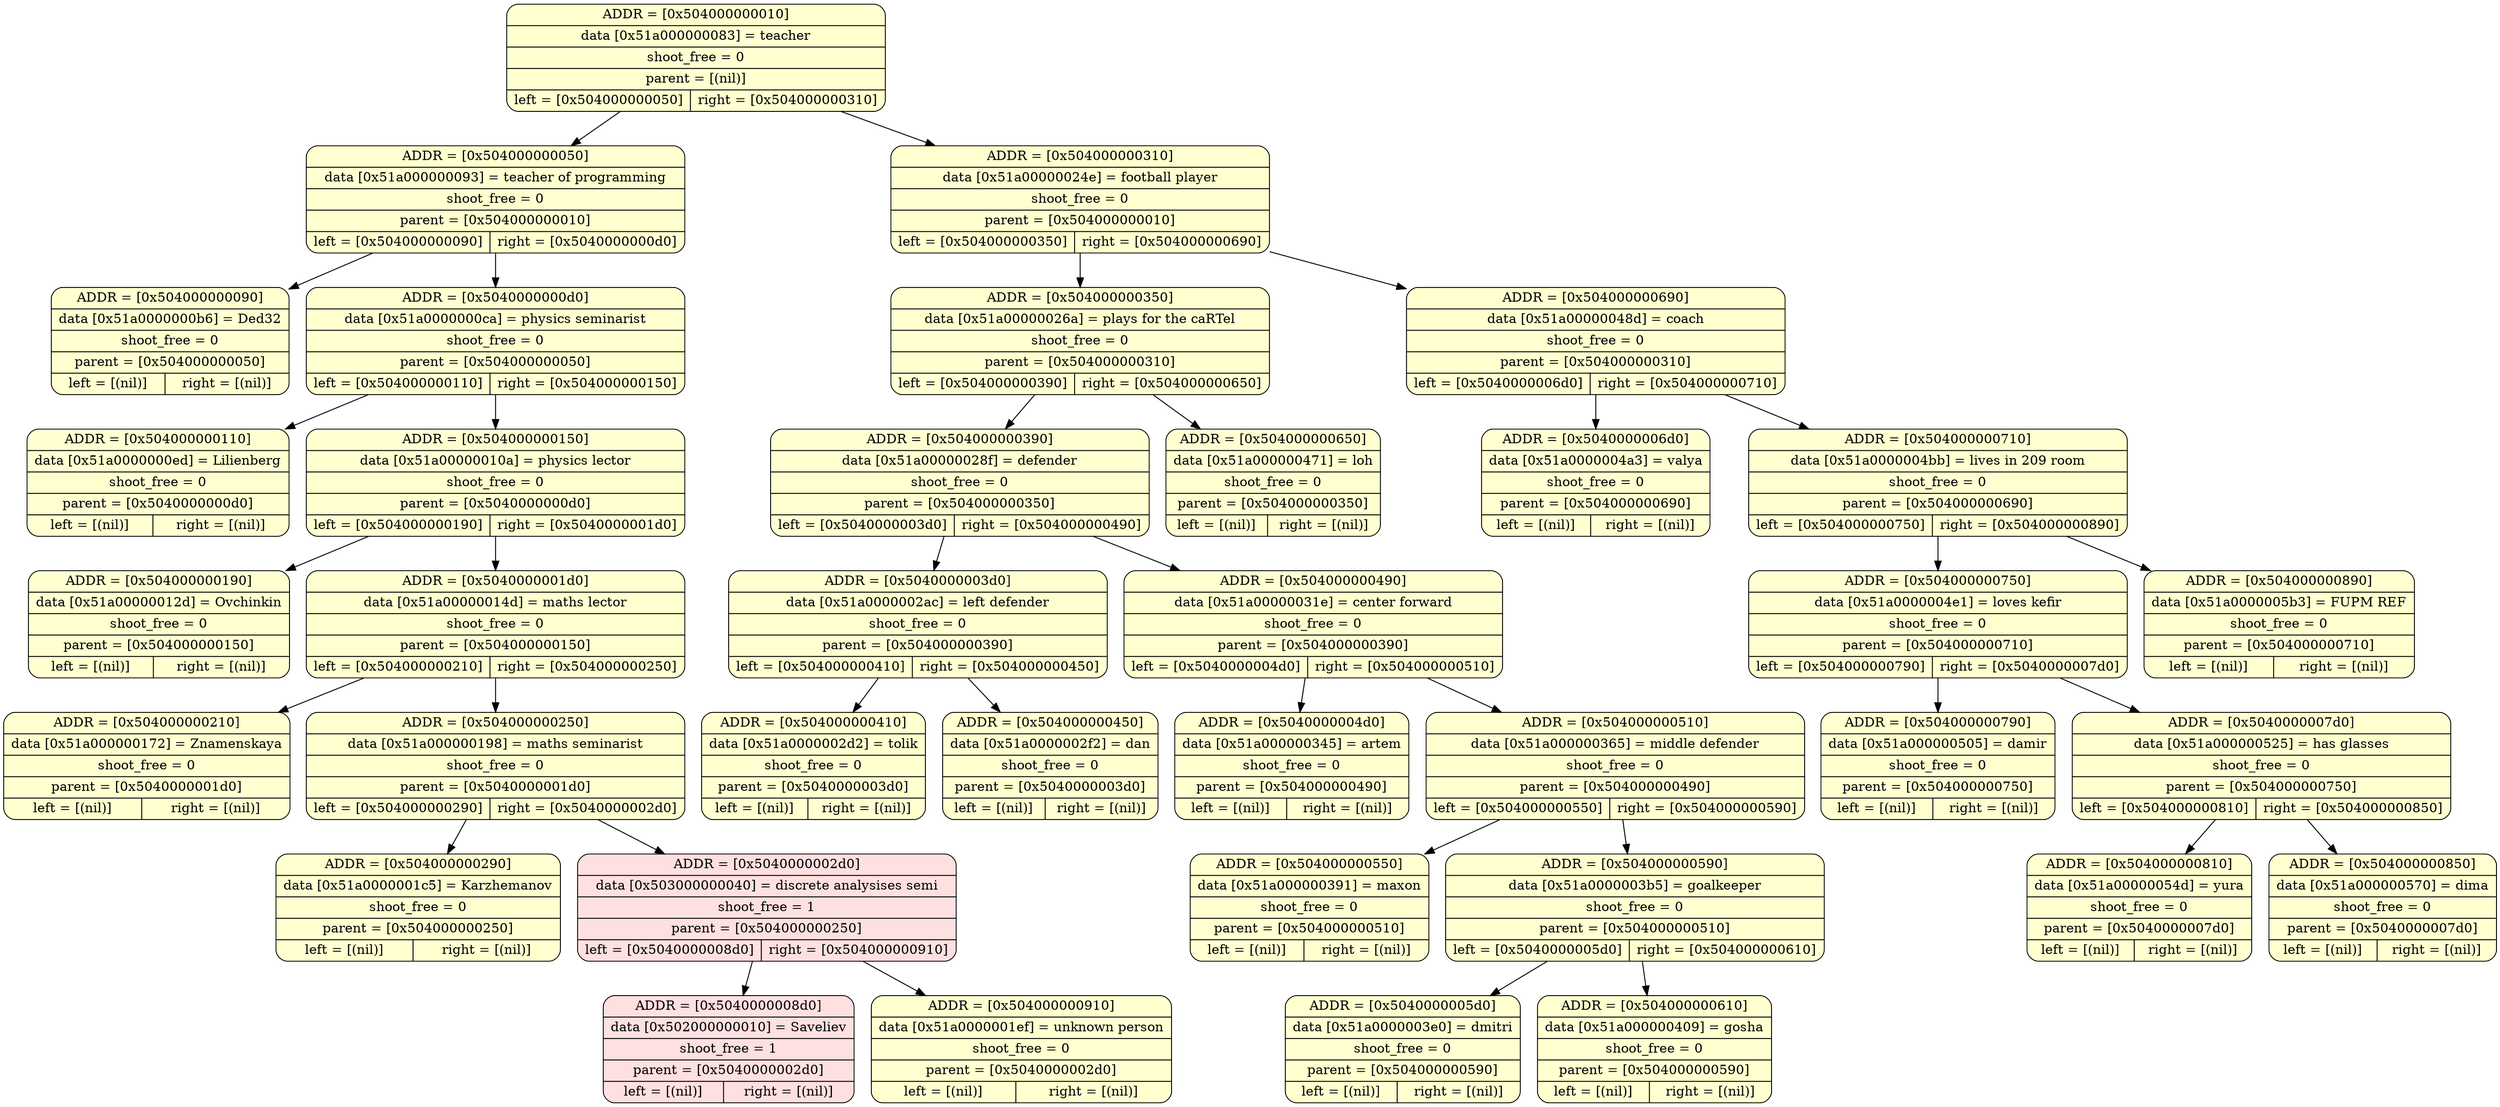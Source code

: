 digraph
{
bgcolor="transparent"
node0x504000000010 [shape=Mrecord; label = " { ADDR = [0x504000000010] | data [0x51a000000083] = teacher | shoot_free = 0 | parent = [(nil)] | { left = [0x504000000050] | right = [0x504000000310] } }"; style = filled; fillcolor = "#FFFFD0"];
node0x504000000010 -> node0x504000000050
;node0x504000000010 -> node0x504000000310
;node0x504000000050 [shape=Mrecord; label = " { ADDR = [0x504000000050] | data [0x51a000000093] = teacher of programming | shoot_free = 0 | parent = [0x504000000010] | { left = [0x504000000090] | right = [0x5040000000d0] } }"; style = filled; fillcolor = "#FFFFD0"];
node0x504000000050 -> node0x504000000090
;node0x504000000050 -> node0x5040000000d0
;node0x504000000090 [shape=Mrecord; label = " { ADDR = [0x504000000090] | data [0x51a0000000b6] = Ded32 | shoot_free = 0 | parent = [0x504000000050] | { left = [(nil)] | right = [(nil)] } }"; style = filled; fillcolor = "#FFFFD0"];
node0x5040000000d0 [shape=Mrecord; label = " { ADDR = [0x5040000000d0] | data [0x51a0000000ca] = physics seminarist | shoot_free = 0 | parent = [0x504000000050] | { left = [0x504000000110] | right = [0x504000000150] } }"; style = filled; fillcolor = "#FFFFD0"];
node0x5040000000d0 -> node0x504000000110
;node0x5040000000d0 -> node0x504000000150
;node0x504000000110 [shape=Mrecord; label = " { ADDR = [0x504000000110] | data [0x51a0000000ed] = Lilienberg | shoot_free = 0 | parent = [0x5040000000d0] | { left = [(nil)] | right = [(nil)] } }"; style = filled; fillcolor = "#FFFFD0"];
node0x504000000150 [shape=Mrecord; label = " { ADDR = [0x504000000150] | data [0x51a00000010a] = physics lector | shoot_free = 0 | parent = [0x5040000000d0] | { left = [0x504000000190] | right = [0x5040000001d0] } }"; style = filled; fillcolor = "#FFFFD0"];
node0x504000000150 -> node0x504000000190
;node0x504000000150 -> node0x5040000001d0
;node0x504000000190 [shape=Mrecord; label = " { ADDR = [0x504000000190] | data [0x51a00000012d] = Ovchinkin | shoot_free = 0 | parent = [0x504000000150] | { left = [(nil)] | right = [(nil)] } }"; style = filled; fillcolor = "#FFFFD0"];
node0x5040000001d0 [shape=Mrecord; label = " { ADDR = [0x5040000001d0] | data [0x51a00000014d] = maths lector | shoot_free = 0 | parent = [0x504000000150] | { left = [0x504000000210] | right = [0x504000000250] } }"; style = filled; fillcolor = "#FFFFD0"];
node0x5040000001d0 -> node0x504000000210
;node0x5040000001d0 -> node0x504000000250
;node0x504000000210 [shape=Mrecord; label = " { ADDR = [0x504000000210] | data [0x51a000000172] = Znamenskaya | shoot_free = 0 | parent = [0x5040000001d0] | { left = [(nil)] | right = [(nil)] } }"; style = filled; fillcolor = "#FFFFD0"];
node0x504000000250 [shape=Mrecord; label = " { ADDR = [0x504000000250] | data [0x51a000000198] = maths seminarist | shoot_free = 0 | parent = [0x5040000001d0] | { left = [0x504000000290] | right = [0x5040000002d0] } }"; style = filled; fillcolor = "#FFFFD0"];
node0x504000000250 -> node0x504000000290
;node0x504000000250 -> node0x5040000002d0
;node0x504000000290 [shape=Mrecord; label = " { ADDR = [0x504000000290] | data [0x51a0000001c5] = Karzhemanov | shoot_free = 0 | parent = [0x504000000250] | { left = [(nil)] | right = [(nil)] } }"; style = filled; fillcolor = "#FFFFD0"];
node0x5040000002d0 [shape=Mrecord; label = " { ADDR = [0x5040000002d0] | data [0x503000000040] = discrete analysises semi | shoot_free = 1 | parent = [0x504000000250] | { left = [0x5040000008d0] | right = [0x504000000910] } }"; style = filled; fillcolor = "#FFE0E0"];
node0x5040000002d0 -> node0x5040000008d0
;node0x5040000002d0 -> node0x504000000910
;node0x5040000008d0 [shape=Mrecord; label = " { ADDR = [0x5040000008d0] | data [0x502000000010] = Saveliev | shoot_free = 1 | parent = [0x5040000002d0] | { left = [(nil)] | right = [(nil)] } }"; style = filled; fillcolor = "#FFE0E0"];
node0x504000000910 [shape=Mrecord; label = " { ADDR = [0x504000000910] | data [0x51a0000001ef] = unknown person | shoot_free = 0 | parent = [0x5040000002d0] | { left = [(nil)] | right = [(nil)] } }"; style = filled; fillcolor = "#FFFFD0"];
node0x504000000310 [shape=Mrecord; label = " { ADDR = [0x504000000310] | data [0x51a00000024e] = football player | shoot_free = 0 | parent = [0x504000000010] | { left = [0x504000000350] | right = [0x504000000690] } }"; style = filled; fillcolor = "#FFFFD0"];
node0x504000000310 -> node0x504000000350
;node0x504000000310 -> node0x504000000690
;node0x504000000350 [shape=Mrecord; label = " { ADDR = [0x504000000350] | data [0x51a00000026a] = plays for the caRTel | shoot_free = 0 | parent = [0x504000000310] | { left = [0x504000000390] | right = [0x504000000650] } }"; style = filled; fillcolor = "#FFFFD0"];
node0x504000000350 -> node0x504000000390
;node0x504000000350 -> node0x504000000650
;node0x504000000390 [shape=Mrecord; label = " { ADDR = [0x504000000390] | data [0x51a00000028f] = defender | shoot_free = 0 | parent = [0x504000000350] | { left = [0x5040000003d0] | right = [0x504000000490] } }"; style = filled; fillcolor = "#FFFFD0"];
node0x504000000390 -> node0x5040000003d0
;node0x504000000390 -> node0x504000000490
;node0x5040000003d0 [shape=Mrecord; label = " { ADDR = [0x5040000003d0] | data [0x51a0000002ac] = left defender | shoot_free = 0 | parent = [0x504000000390] | { left = [0x504000000410] | right = [0x504000000450] } }"; style = filled; fillcolor = "#FFFFD0"];
node0x5040000003d0 -> node0x504000000410
;node0x5040000003d0 -> node0x504000000450
;node0x504000000410 [shape=Mrecord; label = " { ADDR = [0x504000000410] | data [0x51a0000002d2] = tolik | shoot_free = 0 | parent = [0x5040000003d0] | { left = [(nil)] | right = [(nil)] } }"; style = filled; fillcolor = "#FFFFD0"];
node0x504000000450 [shape=Mrecord; label = " { ADDR = [0x504000000450] | data [0x51a0000002f2] = dan | shoot_free = 0 | parent = [0x5040000003d0] | { left = [(nil)] | right = [(nil)] } }"; style = filled; fillcolor = "#FFFFD0"];
node0x504000000490 [shape=Mrecord; label = " { ADDR = [0x504000000490] | data [0x51a00000031e] = center forward | shoot_free = 0 | parent = [0x504000000390] | { left = [0x5040000004d0] | right = [0x504000000510] } }"; style = filled; fillcolor = "#FFFFD0"];
node0x504000000490 -> node0x5040000004d0
;node0x504000000490 -> node0x504000000510
;node0x5040000004d0 [shape=Mrecord; label = " { ADDR = [0x5040000004d0] | data [0x51a000000345] = artem | shoot_free = 0 | parent = [0x504000000490] | { left = [(nil)] | right = [(nil)] } }"; style = filled; fillcolor = "#FFFFD0"];
node0x504000000510 [shape=Mrecord; label = " { ADDR = [0x504000000510] | data [0x51a000000365] = middle defender | shoot_free = 0 | parent = [0x504000000490] | { left = [0x504000000550] | right = [0x504000000590] } }"; style = filled; fillcolor = "#FFFFD0"];
node0x504000000510 -> node0x504000000550
;node0x504000000510 -> node0x504000000590
;node0x504000000550 [shape=Mrecord; label = " { ADDR = [0x504000000550] | data [0x51a000000391] = maxon | shoot_free = 0 | parent = [0x504000000510] | { left = [(nil)] | right = [(nil)] } }"; style = filled; fillcolor = "#FFFFD0"];
node0x504000000590 [shape=Mrecord; label = " { ADDR = [0x504000000590] | data [0x51a0000003b5] = goalkeeper | shoot_free = 0 | parent = [0x504000000510] | { left = [0x5040000005d0] | right = [0x504000000610] } }"; style = filled; fillcolor = "#FFFFD0"];
node0x504000000590 -> node0x5040000005d0
;node0x504000000590 -> node0x504000000610
;node0x5040000005d0 [shape=Mrecord; label = " { ADDR = [0x5040000005d0] | data [0x51a0000003e0] = dmitri | shoot_free = 0 | parent = [0x504000000590] | { left = [(nil)] | right = [(nil)] } }"; style = filled; fillcolor = "#FFFFD0"];
node0x504000000610 [shape=Mrecord; label = " { ADDR = [0x504000000610] | data [0x51a000000409] = gosha | shoot_free = 0 | parent = [0x504000000590] | { left = [(nil)] | right = [(nil)] } }"; style = filled; fillcolor = "#FFFFD0"];
node0x504000000650 [shape=Mrecord; label = " { ADDR = [0x504000000650] | data [0x51a000000471] = loh | shoot_free = 0 | parent = [0x504000000350] | { left = [(nil)] | right = [(nil)] } }"; style = filled; fillcolor = "#FFFFD0"];
node0x504000000690 [shape=Mrecord; label = " { ADDR = [0x504000000690] | data [0x51a00000048d] = coach | shoot_free = 0 | parent = [0x504000000310] | { left = [0x5040000006d0] | right = [0x504000000710] } }"; style = filled; fillcolor = "#FFFFD0"];
node0x504000000690 -> node0x5040000006d0
;node0x504000000690 -> node0x504000000710
;node0x5040000006d0 [shape=Mrecord; label = " { ADDR = [0x5040000006d0] | data [0x51a0000004a3] = valya | shoot_free = 0 | parent = [0x504000000690] | { left = [(nil)] | right = [(nil)] } }"; style = filled; fillcolor = "#FFFFD0"];
node0x504000000710 [shape=Mrecord; label = " { ADDR = [0x504000000710] | data [0x51a0000004bb] = lives in 209 room | shoot_free = 0 | parent = [0x504000000690] | { left = [0x504000000750] | right = [0x504000000890] } }"; style = filled; fillcolor = "#FFFFD0"];
node0x504000000710 -> node0x504000000750
;node0x504000000710 -> node0x504000000890
;node0x504000000750 [shape=Mrecord; label = " { ADDR = [0x504000000750] | data [0x51a0000004e1] = loves kefir | shoot_free = 0 | parent = [0x504000000710] | { left = [0x504000000790] | right = [0x5040000007d0] } }"; style = filled; fillcolor = "#FFFFD0"];
node0x504000000750 -> node0x504000000790
;node0x504000000750 -> node0x5040000007d0
;node0x504000000790 [shape=Mrecord; label = " { ADDR = [0x504000000790] | data [0x51a000000505] = damir | shoot_free = 0 | parent = [0x504000000750] | { left = [(nil)] | right = [(nil)] } }"; style = filled; fillcolor = "#FFFFD0"];
node0x5040000007d0 [shape=Mrecord; label = " { ADDR = [0x5040000007d0] | data [0x51a000000525] = has glasses | shoot_free = 0 | parent = [0x504000000750] | { left = [0x504000000810] | right = [0x504000000850] } }"; style = filled; fillcolor = "#FFFFD0"];
node0x5040000007d0 -> node0x504000000810
;node0x5040000007d0 -> node0x504000000850
;node0x504000000810 [shape=Mrecord; label = " { ADDR = [0x504000000810] | data [0x51a00000054d] = yura | shoot_free = 0 | parent = [0x5040000007d0] | { left = [(nil)] | right = [(nil)] } }"; style = filled; fillcolor = "#FFFFD0"];
node0x504000000850 [shape=Mrecord; label = " { ADDR = [0x504000000850] | data [0x51a000000570] = dima | shoot_free = 0 | parent = [0x5040000007d0] | { left = [(nil)] | right = [(nil)] } }"; style = filled; fillcolor = "#FFFFD0"];
node0x504000000890 [shape=Mrecord; label = " { ADDR = [0x504000000890] | data [0x51a0000005b3] = FUPM REF | shoot_free = 0 | parent = [0x504000000710] | { left = [(nil)] | right = [(nil)] } }"; style = filled; fillcolor = "#FFFFD0"];

}
